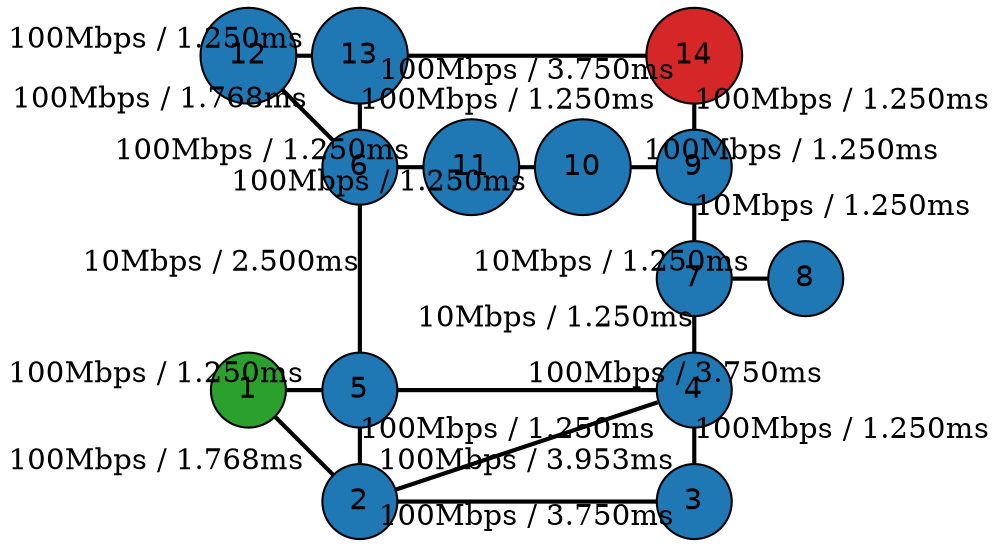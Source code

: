 graph topo {
  layout=neato;
  overlap=false;
  splines=true;
  node [shape=circle, style=filled, fontname="Helvetica"];

  n1 [label="1", pos="0,400!", pin=true, fillcolor="#2ca02c"];
  n2 [label="2", pos="400,0!", pin=true, fillcolor="#1f77b4"];
  n3 [label="3", pos="1600,0!", pin=true, fillcolor="#1f77b4"];
  n4 [label="4", pos="1600,400!", pin=true, fillcolor="#1f77b4"];
  n5 [label="5", pos="400,400!", pin=true, fillcolor="#1f77b4"];
  n6 [label="6", pos="400,1200!", pin=true, fillcolor="#1f77b4"];
  n7 [label="7", pos="1600,800!", pin=true, fillcolor="#1f77b4"];
  n8 [label="8", pos="2000,800!", pin=true, fillcolor="#1f77b4"];
  n9 [label="9", pos="1600,1200!", pin=true, fillcolor="#1f77b4"];
  n10 [label="10", pos="1200,1200!", pin=true, fillcolor="#1f77b4"];
  n11 [label="11", pos="800,1200!", pin=true, fillcolor="#1f77b4"];
  n12 [label="12", pos="0,1600!", pin=true, fillcolor="#1f77b4"];
  n13 [label="13", pos="400,1600!", pin=true, fillcolor="#1f77b4"];
  n14 [label="14", pos="1600,1600!", pin=true, fillcolor="#d62728"];

  n1 -- n2 [label="100Mbps / 1.768ms", id="link10", penwidth=2];
  n1 -- n5 [label="100Mbps / 1.250ms", id="link9", penwidth=2];
  n2 -- n3 [label="100Mbps / 3.750ms", id="link14", penwidth=2];
  n2 -- n4 [label="100Mbps / 3.953ms", id="link16", penwidth=2];
  n2 -- n5 [label="100Mbps / 1.250ms", id="link12", penwidth=2];
  n3 -- n4 [label="100Mbps / 1.250ms", id="link15", penwidth=2];
  n4 -- n5 [label="100Mbps / 3.750ms", id="link13", penwidth=2];
  n4 -- n7 [label="10Mbps / 1.250ms", id="link20", penwidth=2];
  n5 -- n6 [label="10Mbps / 2.500ms", id="link17", penwidth=2];
  n6 -- n11 [label="100Mbps / 1.250ms", id="link5", penwidth=2];
  n6 -- n12 [label="100Mbps / 1.768ms", id="link4", penwidth=2];
  n6 -- n13 [label="100Mbps / 1.250ms", id="link3", penwidth=2];
  n7 -- n8 [label="10Mbps / 1.250ms", id="link19", penwidth=2];
  n7 -- n9 [label="10Mbps / 1.250ms", id="link18", penwidth=2];
  n9 -- n10 [label="100Mbps / 1.250ms", id="link7", penwidth=2];
  n9 -- n14 [label="100Mbps / 1.250ms", id="link8", penwidth=2];
  n10 -- n11 [label="100Mbps / 1.250ms", id="link6", penwidth=2];
  n12 -- n13 [label="100Mbps / 1.250ms", id="link1", penwidth=2];
  n13 -- n14 [label="100Mbps / 3.750ms", id="link2", penwidth=2];
}
